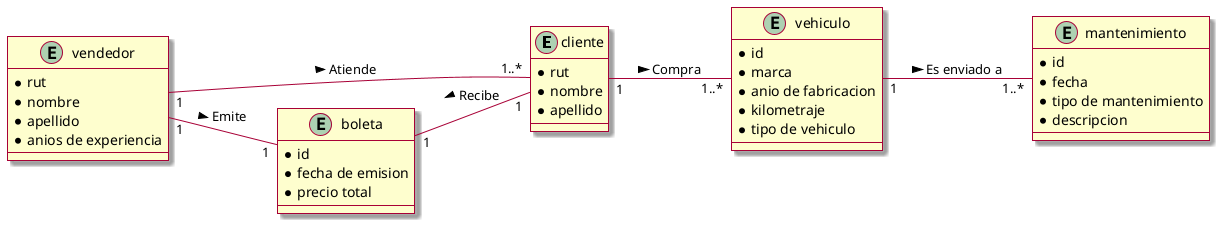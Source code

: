 @startuml
'https://plantuml.com/sequence-diagram

left to right direction
skin rose

entity cliente{
*rut
*nombre
*apellido
}

entity vendedor {
*rut
*nombre
*apellido
*anios de experiencia
}

entity mantenimiento{
*id
*fecha
*tipo de mantenimiento
*descripcion
}

entity vehiculo{
*id
*marca
*anio de fabricacion
*kilometraje
*tipo de vehiculo
}

entity boleta{
*id
*fecha de emision
*precio total
}

vendedor"1" --"1" boleta: > Emite

vendedor"1" -- "1..*" cliente: > Atiende

boleta"1" -- "1"cliente: Recibe <

cliente"1" --"1..*" vehiculo: > Compra

vehiculo "1" -- "1..*" mantenimiento: > Es enviado a



@enduml